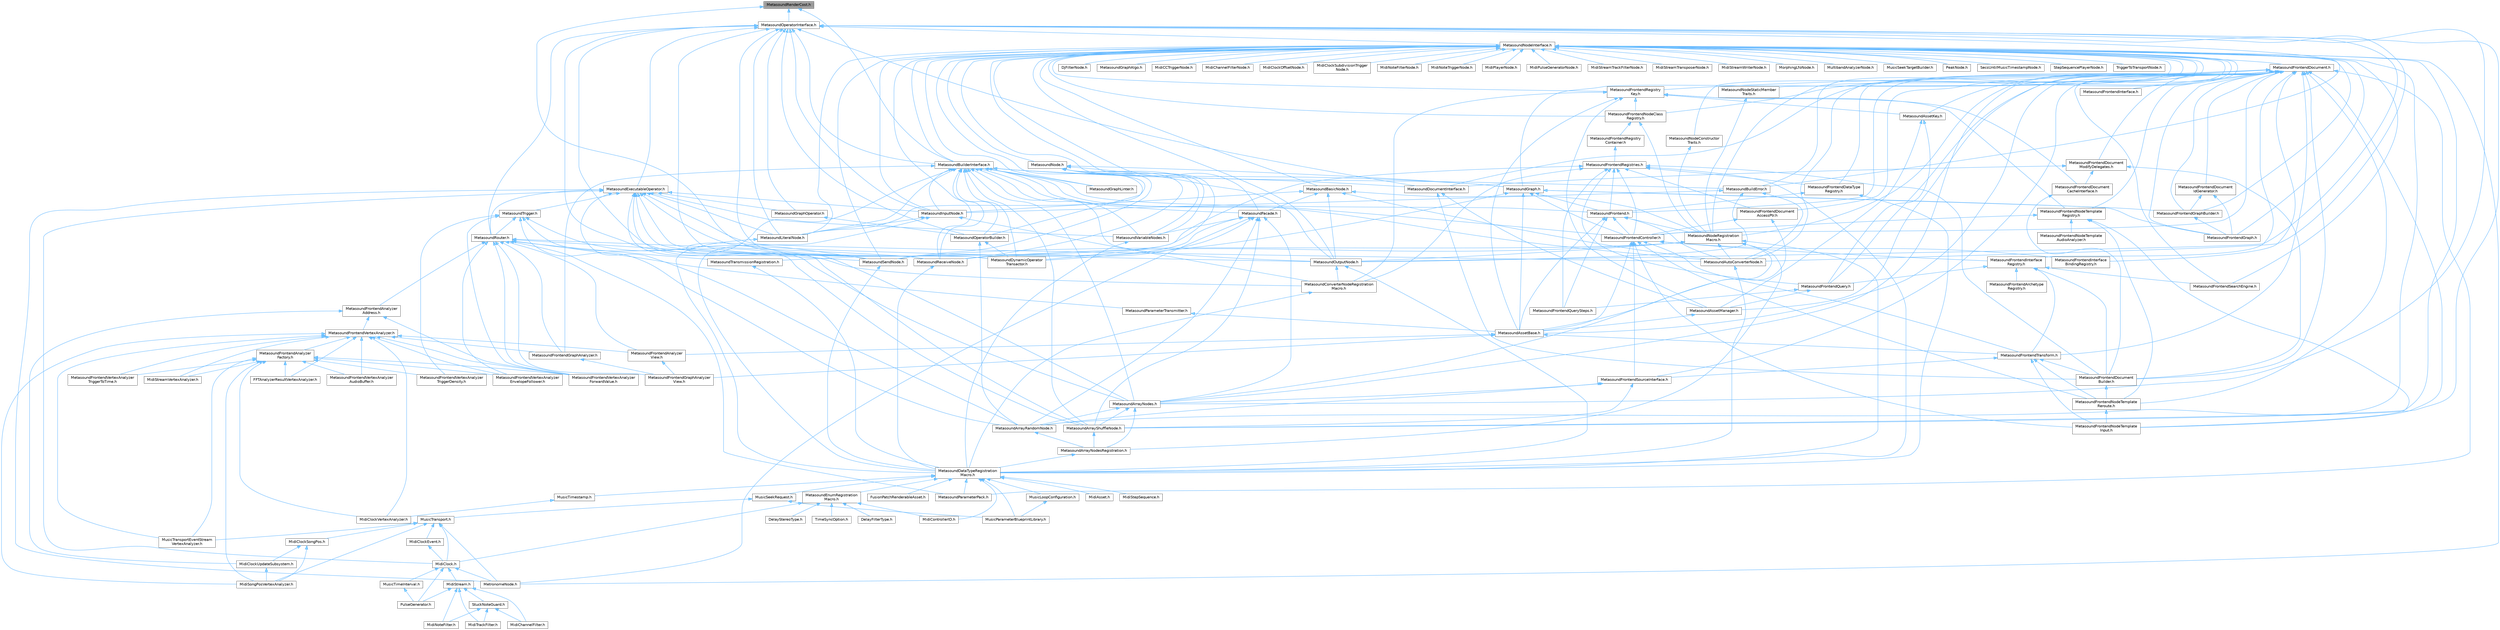 digraph "MetasoundRenderCost.h"
{
 // INTERACTIVE_SVG=YES
 // LATEX_PDF_SIZE
  bgcolor="transparent";
  edge [fontname=Helvetica,fontsize=10,labelfontname=Helvetica,labelfontsize=10];
  node [fontname=Helvetica,fontsize=10,shape=box,height=0.2,width=0.4];
  Node1 [id="Node000001",label="MetasoundRenderCost.h",height=0.2,width=0.4,color="gray40", fillcolor="grey60", style="filled", fontcolor="black",tooltip=" "];
  Node1 -> Node2 [id="edge1_Node000001_Node000002",dir="back",color="steelblue1",style="solid",tooltip=" "];
  Node2 [id="Node000002",label="MetasoundBuilderInterface.h",height=0.2,width=0.4,color="grey40", fillcolor="white", style="filled",URL="$d9/d0d/MetasoundBuilderInterface_8h.html",tooltip=" "];
  Node2 -> Node3 [id="edge2_Node000002_Node000003",dir="back",color="steelblue1",style="solid",tooltip=" "];
  Node3 [id="Node000003",label="MetasoundArrayNodes.h",height=0.2,width=0.4,color="grey40", fillcolor="white", style="filled",URL="$de/d05/MetasoundArrayNodes_8h.html",tooltip=" "];
  Node3 -> Node4 [id="edge3_Node000003_Node000004",dir="back",color="steelblue1",style="solid",tooltip=" "];
  Node4 [id="Node000004",label="MetasoundArrayNodesRegistration.h",height=0.2,width=0.4,color="grey40", fillcolor="white", style="filled",URL="$d2/d35/MetasoundArrayNodesRegistration_8h.html",tooltip=" "];
  Node4 -> Node5 [id="edge4_Node000004_Node000005",dir="back",color="steelblue1",style="solid",tooltip=" "];
  Node5 [id="Node000005",label="MetasoundDataTypeRegistration\lMacro.h",height=0.2,width=0.4,color="grey40", fillcolor="white", style="filled",URL="$d1/d2b/MetasoundDataTypeRegistrationMacro_8h.html",tooltip=" "];
  Node5 -> Node6 [id="edge5_Node000005_Node000006",dir="back",color="steelblue1",style="solid",tooltip=" "];
  Node6 [id="Node000006",label="FusionPatchRenderableAsset.h",height=0.2,width=0.4,color="grey40", fillcolor="white", style="filled",URL="$d0/dd5/FusionPatchRenderableAsset_8h.html",tooltip=" "];
  Node5 -> Node7 [id="edge6_Node000005_Node000007",dir="back",color="steelblue1",style="solid",tooltip=" "];
  Node7 [id="Node000007",label="MetasoundEnumRegistration\lMacro.h",height=0.2,width=0.4,color="grey40", fillcolor="white", style="filled",URL="$dd/da6/MetasoundEnumRegistrationMacro_8h.html",tooltip=" "];
  Node7 -> Node8 [id="edge7_Node000007_Node000008",dir="back",color="steelblue1",style="solid",tooltip=" "];
  Node8 [id="Node000008",label="DelayFilterType.h",height=0.2,width=0.4,color="grey40", fillcolor="white", style="filled",URL="$da/d13/DelayFilterType_8h.html",tooltip=" "];
  Node7 -> Node9 [id="edge8_Node000007_Node000009",dir="back",color="steelblue1",style="solid",tooltip=" "];
  Node9 [id="Node000009",label="DelayStereoType.h",height=0.2,width=0.4,color="grey40", fillcolor="white", style="filled",URL="$d4/db3/DelayStereoType_8h.html",tooltip=" "];
  Node7 -> Node10 [id="edge9_Node000007_Node000010",dir="back",color="steelblue1",style="solid",tooltip=" "];
  Node10 [id="Node000010",label="MidiClock.h",height=0.2,width=0.4,color="grey40", fillcolor="white", style="filled",URL="$df/d88/MidiClock_8h.html",tooltip=" "];
  Node10 -> Node11 [id="edge10_Node000010_Node000011",dir="back",color="steelblue1",style="solid",tooltip=" "];
  Node11 [id="Node000011",label="MetronomeNode.h",height=0.2,width=0.4,color="grey40", fillcolor="white", style="filled",URL="$d9/daa/MetronomeNode_8h.html",tooltip=" "];
  Node10 -> Node12 [id="edge11_Node000010_Node000012",dir="back",color="steelblue1",style="solid",tooltip=" "];
  Node12 [id="Node000012",label="MidiStream.h",height=0.2,width=0.4,color="grey40", fillcolor="white", style="filled",URL="$d8/ded/MidiStream_8h.html",tooltip=" "];
  Node12 -> Node13 [id="edge12_Node000012_Node000013",dir="back",color="steelblue1",style="solid",tooltip=" "];
  Node13 [id="Node000013",label="MidiChannelFilter.h",height=0.2,width=0.4,color="grey40", fillcolor="white", style="filled",URL="$d3/dab/MidiChannelFilter_8h.html",tooltip=" "];
  Node12 -> Node14 [id="edge13_Node000012_Node000014",dir="back",color="steelblue1",style="solid",tooltip=" "];
  Node14 [id="Node000014",label="MidiNoteFilter.h",height=0.2,width=0.4,color="grey40", fillcolor="white", style="filled",URL="$d4/d05/MidiNoteFilter_8h.html",tooltip=" "];
  Node12 -> Node15 [id="edge14_Node000012_Node000015",dir="back",color="steelblue1",style="solid",tooltip=" "];
  Node15 [id="Node000015",label="MidiTrackFilter.h",height=0.2,width=0.4,color="grey40", fillcolor="white", style="filled",URL="$d0/d2f/MidiTrackFilter_8h.html",tooltip=" "];
  Node12 -> Node16 [id="edge15_Node000012_Node000016",dir="back",color="steelblue1",style="solid",tooltip=" "];
  Node16 [id="Node000016",label="PulseGenerator.h",height=0.2,width=0.4,color="grey40", fillcolor="white", style="filled",URL="$da/db3/PulseGenerator_8h.html",tooltip=" "];
  Node12 -> Node17 [id="edge16_Node000012_Node000017",dir="back",color="steelblue1",style="solid",tooltip=" "];
  Node17 [id="Node000017",label="StuckNoteGuard.h",height=0.2,width=0.4,color="grey40", fillcolor="white", style="filled",URL="$df/dcf/StuckNoteGuard_8h.html",tooltip=" "];
  Node17 -> Node13 [id="edge17_Node000017_Node000013",dir="back",color="steelblue1",style="solid",tooltip=" "];
  Node17 -> Node14 [id="edge18_Node000017_Node000014",dir="back",color="steelblue1",style="solid",tooltip=" "];
  Node17 -> Node15 [id="edge19_Node000017_Node000015",dir="back",color="steelblue1",style="solid",tooltip=" "];
  Node10 -> Node18 [id="edge20_Node000010_Node000018",dir="back",color="steelblue1",style="solid",tooltip=" "];
  Node18 [id="Node000018",label="MusicTimeInterval.h",height=0.2,width=0.4,color="grey40", fillcolor="white", style="filled",URL="$dc/da7/MusicTimeInterval_8h.html",tooltip=" "];
  Node18 -> Node16 [id="edge21_Node000018_Node000016",dir="back",color="steelblue1",style="solid",tooltip=" "];
  Node10 -> Node16 [id="edge22_Node000010_Node000016",dir="back",color="steelblue1",style="solid",tooltip=" "];
  Node7 -> Node19 [id="edge23_Node000007_Node000019",dir="back",color="steelblue1",style="solid",tooltip=" "];
  Node19 [id="Node000019",label="MidiControllerID.h",height=0.2,width=0.4,color="grey40", fillcolor="white", style="filled",URL="$d0/d53/MidiControllerID_8h.html",tooltip=" "];
  Node7 -> Node20 [id="edge24_Node000007_Node000020",dir="back",color="steelblue1",style="solid",tooltip=" "];
  Node20 [id="Node000020",label="TimeSyncOption.h",height=0.2,width=0.4,color="grey40", fillcolor="white", style="filled",URL="$d4/dc5/HarmonixMetasound_2Public_2HarmonixMetasound_2DataTypes_2TimeSyncOption_8h.html",tooltip=" "];
  Node5 -> Node21 [id="edge25_Node000005_Node000021",dir="back",color="steelblue1",style="solid",tooltip=" "];
  Node21 [id="Node000021",label="MetasoundParameterPack.h",height=0.2,width=0.4,color="grey40", fillcolor="white", style="filled",URL="$d8/d84/MetasoundParameterPack_8h.html",tooltip=" "];
  Node5 -> Node22 [id="edge26_Node000005_Node000022",dir="back",color="steelblue1",style="solid",tooltip=" "];
  Node22 [id="Node000022",label="MidiAsset.h",height=0.2,width=0.4,color="grey40", fillcolor="white", style="filled",URL="$da/d6b/MidiAsset_8h.html",tooltip=" "];
  Node5 -> Node19 [id="edge27_Node000005_Node000019",dir="back",color="steelblue1",style="solid",tooltip=" "];
  Node5 -> Node23 [id="edge28_Node000005_Node000023",dir="back",color="steelblue1",style="solid",tooltip=" "];
  Node23 [id="Node000023",label="MidiStepSequence.h",height=0.2,width=0.4,color="grey40", fillcolor="white", style="filled",URL="$de/dbc/MidiStepSequence_8h.html",tooltip=" "];
  Node5 -> Node24 [id="edge29_Node000005_Node000024",dir="back",color="steelblue1",style="solid",tooltip=" "];
  Node24 [id="Node000024",label="MusicLoopConfiguration.h",height=0.2,width=0.4,color="grey40", fillcolor="white", style="filled",URL="$de/d33/MusicLoopConfiguration_8h.html",tooltip=" "];
  Node24 -> Node25 [id="edge30_Node000024_Node000025",dir="back",color="steelblue1",style="solid",tooltip=" "];
  Node25 [id="Node000025",label="MusicParameterBlueprintLibrary.h",height=0.2,width=0.4,color="grey40", fillcolor="white", style="filled",URL="$d0/d2e/MusicParameterBlueprintLibrary_8h.html",tooltip=" "];
  Node5 -> Node25 [id="edge31_Node000005_Node000025",dir="back",color="steelblue1",style="solid",tooltip=" "];
  Node5 -> Node26 [id="edge32_Node000005_Node000026",dir="back",color="steelblue1",style="solid",tooltip=" "];
  Node26 [id="Node000026",label="MusicSeekRequest.h",height=0.2,width=0.4,color="grey40", fillcolor="white", style="filled",URL="$d0/d38/MusicSeekRequest_8h.html",tooltip=" "];
  Node26 -> Node25 [id="edge33_Node000026_Node000025",dir="back",color="steelblue1",style="solid",tooltip=" "];
  Node26 -> Node27 [id="edge34_Node000026_Node000027",dir="back",color="steelblue1",style="solid",tooltip=" "];
  Node27 [id="Node000027",label="MusicTransport.h",height=0.2,width=0.4,color="grey40", fillcolor="white", style="filled",URL="$d2/d3d/MusicTransport_8h.html",tooltip=" "];
  Node27 -> Node11 [id="edge35_Node000027_Node000011",dir="back",color="steelblue1",style="solid",tooltip=" "];
  Node27 -> Node10 [id="edge36_Node000027_Node000010",dir="back",color="steelblue1",style="solid",tooltip=" "];
  Node27 -> Node28 [id="edge37_Node000027_Node000028",dir="back",color="steelblue1",style="solid",tooltip=" "];
  Node28 [id="Node000028",label="MidiClockEvent.h",height=0.2,width=0.4,color="grey40", fillcolor="white", style="filled",URL="$d7/d7d/MidiClockEvent_8h.html",tooltip=" "];
  Node28 -> Node10 [id="edge38_Node000028_Node000010",dir="back",color="steelblue1",style="solid",tooltip=" "];
  Node27 -> Node29 [id="edge39_Node000027_Node000029",dir="back",color="steelblue1",style="solid",tooltip=" "];
  Node29 [id="Node000029",label="MidiClockSongPos.h",height=0.2,width=0.4,color="grey40", fillcolor="white", style="filled",URL="$d2/d72/MidiClockSongPos_8h.html",tooltip=" "];
  Node29 -> Node30 [id="edge40_Node000029_Node000030",dir="back",color="steelblue1",style="solid",tooltip=" "];
  Node30 [id="Node000030",label="MidiClockUpdateSubsystem.h",height=0.2,width=0.4,color="grey40", fillcolor="white", style="filled",URL="$dc/d52/MidiClockUpdateSubsystem_8h.html",tooltip=" "];
  Node30 -> Node31 [id="edge41_Node000030_Node000031",dir="back",color="steelblue1",style="solid",tooltip=" "];
  Node31 [id="Node000031",label="MidiSongPosVertexAnalyzer.h",height=0.2,width=0.4,color="grey40", fillcolor="white", style="filled",URL="$db/d10/MidiSongPosVertexAnalyzer_8h.html",tooltip=" "];
  Node29 -> Node31 [id="edge42_Node000029_Node000031",dir="back",color="steelblue1",style="solid",tooltip=" "];
  Node27 -> Node31 [id="edge43_Node000027_Node000031",dir="back",color="steelblue1",style="solid",tooltip=" "];
  Node27 -> Node32 [id="edge44_Node000027_Node000032",dir="back",color="steelblue1",style="solid",tooltip=" "];
  Node32 [id="Node000032",label="MusicTransportEventStream\lVertexAnalyzer.h",height=0.2,width=0.4,color="grey40", fillcolor="white", style="filled",URL="$d1/da4/MusicTransportEventStreamVertexAnalyzer_8h.html",tooltip=" "];
  Node5 -> Node33 [id="edge45_Node000005_Node000033",dir="back",color="steelblue1",style="solid",tooltip=" "];
  Node33 [id="Node000033",label="MusicTimestamp.h",height=0.2,width=0.4,color="grey40", fillcolor="white", style="filled",URL="$dc/d8f/MusicTimestamp_8h.html",tooltip=" "];
  Node33 -> Node34 [id="edge46_Node000033_Node000034",dir="back",color="steelblue1",style="solid",tooltip=" "];
  Node34 [id="Node000034",label="MidiClockVertexAnalyzer.h",height=0.2,width=0.4,color="grey40", fillcolor="white", style="filled",URL="$d5/dfa/MidiClockVertexAnalyzer_8h.html",tooltip=" "];
  Node3 -> Node35 [id="edge47_Node000003_Node000035",dir="back",color="steelblue1",style="solid",tooltip=" "];
  Node35 [id="Node000035",label="MetasoundArrayRandomNode.h",height=0.2,width=0.4,color="grey40", fillcolor="white", style="filled",URL="$d3/d94/MetasoundArrayRandomNode_8h.html",tooltip=" "];
  Node35 -> Node4 [id="edge48_Node000035_Node000004",dir="back",color="steelblue1",style="solid",tooltip=" "];
  Node3 -> Node36 [id="edge49_Node000003_Node000036",dir="back",color="steelblue1",style="solid",tooltip=" "];
  Node36 [id="Node000036",label="MetasoundArrayShuffleNode.h",height=0.2,width=0.4,color="grey40", fillcolor="white", style="filled",URL="$db/dcb/MetasoundArrayShuffleNode_8h.html",tooltip=" "];
  Node36 -> Node4 [id="edge50_Node000036_Node000004",dir="back",color="steelblue1",style="solid",tooltip=" "];
  Node2 -> Node36 [id="edge51_Node000002_Node000036",dir="back",color="steelblue1",style="solid",tooltip=" "];
  Node2 -> Node37 [id="edge52_Node000002_Node000037",dir="back",color="steelblue1",style="solid",tooltip=" "];
  Node37 [id="Node000037",label="MetasoundAutoConverterNode.h",height=0.2,width=0.4,color="grey40", fillcolor="white", style="filled",URL="$de/d7e/MetasoundAutoConverterNode_8h.html",tooltip=" "];
  Node37 -> Node5 [id="edge53_Node000037_Node000005",dir="back",color="steelblue1",style="solid",tooltip=" "];
  Node2 -> Node38 [id="edge54_Node000002_Node000038",dir="back",color="steelblue1",style="solid",tooltip=" "];
  Node38 [id="Node000038",label="MetasoundBuildError.h",height=0.2,width=0.4,color="grey40", fillcolor="white", style="filled",URL="$d6/d6d/MetasoundBuildError_8h.html",tooltip=" "];
  Node38 -> Node37 [id="edge55_Node000038_Node000037",dir="back",color="steelblue1",style="solid",tooltip=" "];
  Node38 -> Node39 [id="edge56_Node000038_Node000039",dir="back",color="steelblue1",style="solid",tooltip=" "];
  Node39 [id="Node000039",label="MetasoundInputNode.h",height=0.2,width=0.4,color="grey40", fillcolor="white", style="filled",URL="$d3/d30/MetasoundInputNode_8h.html",tooltip=" "];
  Node39 -> Node40 [id="edge57_Node000039_Node000040",dir="back",color="steelblue1",style="solid",tooltip=" "];
  Node40 [id="Node000040",label="MetasoundConverterNodeRegistration\lMacro.h",height=0.2,width=0.4,color="grey40", fillcolor="white", style="filled",URL="$d1/de5/MetasoundConverterNodeRegistrationMacro_8h.html",tooltip=" "];
  Node40 -> Node5 [id="edge58_Node000040_Node000005",dir="back",color="steelblue1",style="solid",tooltip=" "];
  Node39 -> Node5 [id="edge59_Node000039_Node000005",dir="back",color="steelblue1",style="solid",tooltip=" "];
  Node39 -> Node41 [id="edge60_Node000039_Node000041",dir="back",color="steelblue1",style="solid",tooltip=" "];
  Node41 [id="Node000041",label="MetasoundLiteralNode.h",height=0.2,width=0.4,color="grey40", fillcolor="white", style="filled",URL="$db/d1d/MetasoundLiteralNode_8h.html",tooltip=" "];
  Node41 -> Node5 [id="edge61_Node000041_Node000005",dir="back",color="steelblue1",style="solid",tooltip=" "];
  Node38 -> Node42 [id="edge62_Node000038_Node000042",dir="back",color="steelblue1",style="solid",tooltip=" "];
  Node42 [id="Node000042",label="MetasoundOutputNode.h",height=0.2,width=0.4,color="grey40", fillcolor="white", style="filled",URL="$d5/d06/MetasoundOutputNode_8h.html",tooltip=" "];
  Node42 -> Node40 [id="edge63_Node000042_Node000040",dir="back",color="steelblue1",style="solid",tooltip=" "];
  Node42 -> Node5 [id="edge64_Node000042_Node000005",dir="back",color="steelblue1",style="solid",tooltip=" "];
  Node2 -> Node43 [id="edge65_Node000002_Node000043",dir="back",color="steelblue1",style="solid",tooltip=" "];
  Node43 [id="Node000043",label="MetasoundDocumentInterface.h",height=0.2,width=0.4,color="grey40", fillcolor="white", style="filled",URL="$dd/dfb/MetasoundDocumentInterface_8h.html",tooltip=" "];
  Node43 -> Node44 [id="edge66_Node000043_Node000044",dir="back",color="steelblue1",style="solid",tooltip=" "];
  Node44 [id="Node000044",label="MetasoundAssetManager.h",height=0.2,width=0.4,color="grey40", fillcolor="white", style="filled",URL="$dd/da3/MetasoundAssetManager_8h.html",tooltip=" "];
  Node44 -> Node45 [id="edge67_Node000044_Node000045",dir="back",color="steelblue1",style="solid",tooltip=" "];
  Node45 [id="Node000045",label="MetasoundAssetBase.h",height=0.2,width=0.4,color="grey40", fillcolor="white", style="filled",URL="$d5/d81/MetasoundAssetBase_8h.html",tooltip=" "];
  Node45 -> Node46 [id="edge68_Node000045_Node000046",dir="back",color="steelblue1",style="solid",tooltip=" "];
  Node46 [id="Node000046",label="MetasoundFrontendAnalyzer\lView.h",height=0.2,width=0.4,color="grey40", fillcolor="white", style="filled",URL="$d0/d5e/MetasoundFrontendAnalyzerView_8h.html",tooltip=" "];
  Node46 -> Node47 [id="edge69_Node000046_Node000047",dir="back",color="steelblue1",style="solid",tooltip=" "];
  Node47 [id="Node000047",label="MetasoundFrontendGraphAnalyzer\lView.h",height=0.2,width=0.4,color="grey40", fillcolor="white", style="filled",URL="$d6/dd1/MetasoundFrontendGraphAnalyzerView_8h.html",tooltip=" "];
  Node45 -> Node47 [id="edge70_Node000045_Node000047",dir="back",color="steelblue1",style="solid",tooltip=" "];
  Node45 -> Node48 [id="edge71_Node000045_Node000048",dir="back",color="steelblue1",style="solid",tooltip=" "];
  Node48 [id="Node000048",label="MetasoundFrontendTransform.h",height=0.2,width=0.4,color="grey40", fillcolor="white", style="filled",URL="$dc/d48/MetasoundFrontendTransform_8h.html",tooltip=" "];
  Node48 -> Node49 [id="edge72_Node000048_Node000049",dir="back",color="steelblue1",style="solid",tooltip=" "];
  Node49 [id="Node000049",label="MetasoundFrontendDocument\lBuilder.h",height=0.2,width=0.4,color="grey40", fillcolor="white", style="filled",URL="$da/dfa/MetasoundFrontendDocumentBuilder_8h.html",tooltip=" "];
  Node49 -> Node50 [id="edge73_Node000049_Node000050",dir="back",color="steelblue1",style="solid",tooltip=" "];
  Node50 [id="Node000050",label="MetasoundFrontendNodeTemplate\lReroute.h",height=0.2,width=0.4,color="grey40", fillcolor="white", style="filled",URL="$d7/d33/MetasoundFrontendNodeTemplateReroute_8h.html",tooltip=" "];
  Node50 -> Node51 [id="edge74_Node000050_Node000051",dir="back",color="steelblue1",style="solid",tooltip=" "];
  Node51 [id="Node000051",label="MetasoundFrontendNodeTemplate\lInput.h",height=0.2,width=0.4,color="grey40", fillcolor="white", style="filled",URL="$d6/d69/MetasoundFrontendNodeTemplateInput_8h.html",tooltip=" "];
  Node48 -> Node51 [id="edge75_Node000048_Node000051",dir="back",color="steelblue1",style="solid",tooltip=" "];
  Node48 -> Node50 [id="edge76_Node000048_Node000050",dir="back",color="steelblue1",style="solid",tooltip=" "];
  Node48 -> Node52 [id="edge77_Node000048_Node000052",dir="back",color="steelblue1",style="solid",tooltip=" "];
  Node52 [id="Node000052",label="MetasoundFrontendSourceInterface.h",height=0.2,width=0.4,color="grey40", fillcolor="white", style="filled",URL="$de/db5/MetasoundFrontendSourceInterface_8h.html",tooltip=" "];
  Node52 -> Node3 [id="edge78_Node000052_Node000003",dir="back",color="steelblue1",style="solid",tooltip=" "];
  Node52 -> Node35 [id="edge79_Node000052_Node000035",dir="back",color="steelblue1",style="solid",tooltip=" "];
  Node52 -> Node36 [id="edge80_Node000052_Node000036",dir="back",color="steelblue1",style="solid",tooltip=" "];
  Node43 -> Node49 [id="edge81_Node000043_Node000049",dir="back",color="steelblue1",style="solid",tooltip=" "];
  Node2 -> Node53 [id="edge82_Node000002_Node000053",dir="back",color="steelblue1",style="solid",tooltip=" "];
  Node53 [id="Node000053",label="MetasoundDynamicOperator\lTransactor.h",height=0.2,width=0.4,color="grey40", fillcolor="white", style="filled",URL="$dc/dbd/MetasoundDynamicOperatorTransactor_8h.html",tooltip=" "];
  Node2 -> Node54 [id="edge83_Node000002_Node000054",dir="back",color="steelblue1",style="solid",tooltip=" "];
  Node54 [id="Node000054",label="MetasoundFacade.h",height=0.2,width=0.4,color="grey40", fillcolor="white", style="filled",URL="$d2/deb/MetasoundFacade_8h.html",tooltip=" "];
  Node54 -> Node3 [id="edge84_Node000054_Node000003",dir="back",color="steelblue1",style="solid",tooltip=" "];
  Node54 -> Node35 [id="edge85_Node000054_Node000035",dir="back",color="steelblue1",style="solid",tooltip=" "];
  Node54 -> Node36 [id="edge86_Node000054_Node000036",dir="back",color="steelblue1",style="solid",tooltip=" "];
  Node54 -> Node55 [id="edge87_Node000054_Node000055",dir="back",color="steelblue1",style="solid",tooltip=" "];
  Node55 [id="Node000055",label="MetasoundReceiveNode.h",height=0.2,width=0.4,color="grey40", fillcolor="white", style="filled",URL="$d3/d08/MetasoundReceiveNode_8h.html",tooltip=" "];
  Node55 -> Node5 [id="edge88_Node000055_Node000005",dir="back",color="steelblue1",style="solid",tooltip=" "];
  Node54 -> Node56 [id="edge89_Node000054_Node000056",dir="back",color="steelblue1",style="solid",tooltip=" "];
  Node56 [id="Node000056",label="MetasoundSendNode.h",height=0.2,width=0.4,color="grey40", fillcolor="white", style="filled",URL="$dc/dca/MetasoundSendNode_8h.html",tooltip=" "];
  Node56 -> Node5 [id="edge90_Node000056_Node000005",dir="back",color="steelblue1",style="solid",tooltip=" "];
  Node54 -> Node57 [id="edge91_Node000054_Node000057",dir="back",color="steelblue1",style="solid",tooltip=" "];
  Node57 [id="Node000057",label="MetasoundVariableNodes.h",height=0.2,width=0.4,color="grey40", fillcolor="white", style="filled",URL="$d8/d34/MetasoundVariableNodes_8h.html",tooltip=" "];
  Node57 -> Node5 [id="edge92_Node000057_Node000005",dir="back",color="steelblue1",style="solid",tooltip=" "];
  Node54 -> Node11 [id="edge93_Node000054_Node000011",dir="back",color="steelblue1",style="solid",tooltip=" "];
  Node2 -> Node58 [id="edge94_Node000002_Node000058",dir="back",color="steelblue1",style="solid",tooltip=" "];
  Node58 [id="Node000058",label="MetasoundFrontend.h",height=0.2,width=0.4,color="grey40", fillcolor="white", style="filled",URL="$d4/d31/MetasoundFrontend_8h.html",tooltip=" "];
  Node58 -> Node45 [id="edge95_Node000058_Node000045",dir="back",color="steelblue1",style="solid",tooltip=" "];
  Node58 -> Node37 [id="edge96_Node000058_Node000037",dir="back",color="steelblue1",style="solid",tooltip=" "];
  Node58 -> Node59 [id="edge97_Node000058_Node000059",dir="back",color="steelblue1",style="solid",tooltip=" "];
  Node59 [id="Node000059",label="MetasoundFrontendController.h",height=0.2,width=0.4,color="grey40", fillcolor="white", style="filled",URL="$d0/d64/MetasoundFrontendController_8h.html",tooltip=" "];
  Node59 -> Node45 [id="edge98_Node000059_Node000045",dir="back",color="steelblue1",style="solid",tooltip=" "];
  Node59 -> Node60 [id="edge99_Node000059_Node000060",dir="back",color="steelblue1",style="solid",tooltip=" "];
  Node60 [id="Node000060",label="MetasoundFrontendInterface\lBindingRegistry.h",height=0.2,width=0.4,color="grey40", fillcolor="white", style="filled",URL="$da/de4/MetasoundFrontendInterfaceBindingRegistry_8h.html",tooltip=" "];
  Node59 -> Node61 [id="edge100_Node000059_Node000061",dir="back",color="steelblue1",style="solid",tooltip=" "];
  Node61 [id="Node000061",label="MetasoundFrontendInterface\lRegistry.h",height=0.2,width=0.4,color="grey40", fillcolor="white", style="filled",URL="$d7/d91/MetasoundFrontendInterfaceRegistry_8h.html",tooltip=" "];
  Node61 -> Node62 [id="edge101_Node000061_Node000062",dir="back",color="steelblue1",style="solid",tooltip=" "];
  Node62 [id="Node000062",label="MetasoundFrontendArchetype\lRegistry.h",height=0.2,width=0.4,color="grey40", fillcolor="white", style="filled",URL="$db/d0e/MetasoundFrontendArchetypeRegistry_8h.html",tooltip=" "];
  Node61 -> Node49 [id="edge102_Node000061_Node000049",dir="back",color="steelblue1",style="solid",tooltip=" "];
  Node61 -> Node63 [id="edge103_Node000061_Node000063",dir="back",color="steelblue1",style="solid",tooltip=" "];
  Node63 [id="Node000063",label="MetasoundFrontendQuery.h",height=0.2,width=0.4,color="grey40", fillcolor="white", style="filled",URL="$d6/dba/MetasoundFrontendQuery_8h.html",tooltip=" "];
  Node63 -> Node44 [id="edge104_Node000063_Node000044",dir="back",color="steelblue1",style="solid",tooltip=" "];
  Node63 -> Node64 [id="edge105_Node000063_Node000064",dir="back",color="steelblue1",style="solid",tooltip=" "];
  Node64 [id="Node000064",label="MetasoundFrontendQuerySteps.h",height=0.2,width=0.4,color="grey40", fillcolor="white", style="filled",URL="$d1/d63/MetasoundFrontendQuerySteps_8h.html",tooltip=" "];
  Node61 -> Node65 [id="edge106_Node000061_Node000065",dir="back",color="steelblue1",style="solid",tooltip=" "];
  Node65 [id="Node000065",label="MetasoundFrontendSearchEngine.h",height=0.2,width=0.4,color="grey40", fillcolor="white", style="filled",URL="$d3/de8/MetasoundFrontendSearchEngine_8h.html",tooltip=" "];
  Node61 -> Node48 [id="edge107_Node000061_Node000048",dir="back",color="steelblue1",style="solid",tooltip=" "];
  Node59 -> Node51 [id="edge108_Node000059_Node000051",dir="back",color="steelblue1",style="solid",tooltip=" "];
  Node59 -> Node50 [id="edge109_Node000059_Node000050",dir="back",color="steelblue1",style="solid",tooltip=" "];
  Node59 -> Node52 [id="edge110_Node000059_Node000052",dir="back",color="steelblue1",style="solid",tooltip=" "];
  Node59 -> Node48 [id="edge111_Node000059_Node000048",dir="back",color="steelblue1",style="solid",tooltip=" "];
  Node58 -> Node64 [id="edge112_Node000058_Node000064",dir="back",color="steelblue1",style="solid",tooltip=" "];
  Node58 -> Node66 [id="edge113_Node000058_Node000066",dir="back",color="steelblue1",style="solid",tooltip=" "];
  Node66 [id="Node000066",label="MetasoundNodeRegistration\lMacro.h",height=0.2,width=0.4,color="grey40", fillcolor="white", style="filled",URL="$d3/d0b/MetasoundNodeRegistrationMacro_8h.html",tooltip=" "];
  Node66 -> Node3 [id="edge114_Node000066_Node000003",dir="back",color="steelblue1",style="solid",tooltip=" "];
  Node66 -> Node4 [id="edge115_Node000066_Node000004",dir="back",color="steelblue1",style="solid",tooltip=" "];
  Node66 -> Node37 [id="edge116_Node000066_Node000037",dir="back",color="steelblue1",style="solid",tooltip=" "];
  Node66 -> Node5 [id="edge117_Node000066_Node000005",dir="back",color="steelblue1",style="solid",tooltip=" "];
  Node66 -> Node42 [id="edge118_Node000066_Node000042",dir="back",color="steelblue1",style="solid",tooltip=" "];
  Node66 -> Node55 [id="edge119_Node000066_Node000055",dir="back",color="steelblue1",style="solid",tooltip=" "];
  Node66 -> Node56 [id="edge120_Node000066_Node000056",dir="back",color="steelblue1",style="solid",tooltip=" "];
  Node2 -> Node59 [id="edge121_Node000002_Node000059",dir="back",color="steelblue1",style="solid",tooltip=" "];
  Node2 -> Node67 [id="edge122_Node000002_Node000067",dir="back",color="steelblue1",style="solid",tooltip=" "];
  Node67 [id="Node000067",label="MetasoundFrontendGraphAnalyzer.h",height=0.2,width=0.4,color="grey40", fillcolor="white", style="filled",URL="$de/d04/MetasoundFrontendGraphAnalyzer_8h.html",tooltip=" "];
  Node67 -> Node47 [id="edge123_Node000067_Node000047",dir="back",color="steelblue1",style="solid",tooltip=" "];
  Node2 -> Node68 [id="edge124_Node000002_Node000068",dir="back",color="steelblue1",style="solid",tooltip=" "];
  Node68 [id="Node000068",label="MetasoundGraph.h",height=0.2,width=0.4,color="grey40", fillcolor="white", style="filled",URL="$de/d89/MetasoundGraph_8h.html",tooltip=" "];
  Node68 -> Node45 [id="edge125_Node000068_Node000045",dir="back",color="steelblue1",style="solid",tooltip=" "];
  Node68 -> Node53 [id="edge126_Node000068_Node000053",dir="back",color="steelblue1",style="solid",tooltip=" "];
  Node68 -> Node58 [id="edge127_Node000068_Node000058",dir="back",color="steelblue1",style="solid",tooltip=" "];
  Node68 -> Node59 [id="edge128_Node000068_Node000059",dir="back",color="steelblue1",style="solid",tooltip=" "];
  Node68 -> Node69 [id="edge129_Node000068_Node000069",dir="back",color="steelblue1",style="solid",tooltip=" "];
  Node69 [id="Node000069",label="MetasoundFrontendGraph.h",height=0.2,width=0.4,color="grey40", fillcolor="white", style="filled",URL="$db/d4b/MetasoundFrontendGraph_8h.html",tooltip=" "];
  Node68 -> Node70 [id="edge130_Node000068_Node000070",dir="back",color="steelblue1",style="solid",tooltip=" "];
  Node70 [id="Node000070",label="MetasoundFrontendGraphBuilder.h",height=0.2,width=0.4,color="grey40", fillcolor="white", style="filled",URL="$d4/d98/MetasoundFrontendGraphBuilder_8h.html",tooltip=" "];
  Node70 -> Node69 [id="edge131_Node000070_Node000069",dir="back",color="steelblue1",style="solid",tooltip=" "];
  Node2 -> Node71 [id="edge132_Node000002_Node000071",dir="back",color="steelblue1",style="solid",tooltip=" "];
  Node71 [id="Node000071",label="MetasoundGraphLinter.h",height=0.2,width=0.4,color="grey40", fillcolor="white", style="filled",URL="$de/d0a/MetasoundGraphLinter_8h.html",tooltip=" "];
  Node2 -> Node39 [id="edge133_Node000002_Node000039",dir="back",color="steelblue1",style="solid",tooltip=" "];
  Node2 -> Node41 [id="edge134_Node000002_Node000041",dir="back",color="steelblue1",style="solid",tooltip=" "];
  Node2 -> Node72 [id="edge135_Node000002_Node000072",dir="back",color="steelblue1",style="solid",tooltip=" "];
  Node72 [id="Node000072",label="MetasoundOperatorBuilder.h",height=0.2,width=0.4,color="grey40", fillcolor="white", style="filled",URL="$de/d63/MetasoundOperatorBuilder_8h.html",tooltip=" "];
  Node72 -> Node35 [id="edge136_Node000072_Node000035",dir="back",color="steelblue1",style="solid",tooltip=" "];
  Node72 -> Node53 [id="edge137_Node000072_Node000053",dir="back",color="steelblue1",style="solid",tooltip=" "];
  Node2 -> Node42 [id="edge138_Node000002_Node000042",dir="back",color="steelblue1",style="solid",tooltip=" "];
  Node2 -> Node55 [id="edge139_Node000002_Node000055",dir="back",color="steelblue1",style="solid",tooltip=" "];
  Node2 -> Node56 [id="edge140_Node000002_Node000056",dir="back",color="steelblue1",style="solid",tooltip=" "];
  Node2 -> Node57 [id="edge141_Node000002_Node000057",dir="back",color="steelblue1",style="solid",tooltip=" "];
  Node1 -> Node53 [id="edge142_Node000001_Node000053",dir="back",color="steelblue1",style="solid",tooltip=" "];
  Node1 -> Node73 [id="edge143_Node000001_Node000073",dir="back",color="steelblue1",style="solid",tooltip=" "];
  Node73 [id="Node000073",label="MetasoundOperatorInterface.h",height=0.2,width=0.4,color="grey40", fillcolor="white", style="filled",URL="$dd/d27/MetasoundOperatorInterface_8h.html",tooltip=" "];
  Node73 -> Node3 [id="edge144_Node000073_Node000003",dir="back",color="steelblue1",style="solid",tooltip=" "];
  Node73 -> Node36 [id="edge145_Node000073_Node000036",dir="back",color="steelblue1",style="solid",tooltip=" "];
  Node73 -> Node37 [id="edge146_Node000073_Node000037",dir="back",color="steelblue1",style="solid",tooltip=" "];
  Node73 -> Node38 [id="edge147_Node000073_Node000038",dir="back",color="steelblue1",style="solid",tooltip=" "];
  Node73 -> Node2 [id="edge148_Node000073_Node000002",dir="back",color="steelblue1",style="solid",tooltip=" "];
  Node73 -> Node40 [id="edge149_Node000073_Node000040",dir="back",color="steelblue1",style="solid",tooltip=" "];
  Node73 -> Node43 [id="edge150_Node000073_Node000043",dir="back",color="steelblue1",style="solid",tooltip=" "];
  Node73 -> Node53 [id="edge151_Node000073_Node000053",dir="back",color="steelblue1",style="solid",tooltip=" "];
  Node73 -> Node74 [id="edge152_Node000073_Node000074",dir="back",color="steelblue1",style="solid",tooltip=" "];
  Node74 [id="Node000074",label="MetasoundExecutableOperator.h",height=0.2,width=0.4,color="grey40", fillcolor="white", style="filled",URL="$d3/d63/MetasoundExecutableOperator_8h.html",tooltip=" "];
  Node74 -> Node3 [id="edge153_Node000074_Node000003",dir="back",color="steelblue1",style="solid",tooltip=" "];
  Node74 -> Node35 [id="edge154_Node000074_Node000035",dir="back",color="steelblue1",style="solid",tooltip=" "];
  Node74 -> Node36 [id="edge155_Node000074_Node000036",dir="back",color="steelblue1",style="solid",tooltip=" "];
  Node74 -> Node37 [id="edge156_Node000074_Node000037",dir="back",color="steelblue1",style="solid",tooltip=" "];
  Node74 -> Node75 [id="edge157_Node000074_Node000075",dir="back",color="steelblue1",style="solid",tooltip=" "];
  Node75 [id="Node000075",label="MetasoundGraphOperator.h",height=0.2,width=0.4,color="grey40", fillcolor="white", style="filled",URL="$d2/dd4/MetasoundGraphOperator_8h.html",tooltip=" "];
  Node75 -> Node72 [id="edge158_Node000075_Node000072",dir="back",color="steelblue1",style="solid",tooltip=" "];
  Node74 -> Node39 [id="edge159_Node000074_Node000039",dir="back",color="steelblue1",style="solid",tooltip=" "];
  Node74 -> Node41 [id="edge160_Node000074_Node000041",dir="back",color="steelblue1",style="solid",tooltip=" "];
  Node74 -> Node42 [id="edge161_Node000074_Node000042",dir="back",color="steelblue1",style="solid",tooltip=" "];
  Node74 -> Node55 [id="edge162_Node000074_Node000055",dir="back",color="steelblue1",style="solid",tooltip=" "];
  Node74 -> Node76 [id="edge163_Node000074_Node000076",dir="back",color="steelblue1",style="solid",tooltip=" "];
  Node76 [id="Node000076",label="MetasoundRouter.h",height=0.2,width=0.4,color="grey40", fillcolor="white", style="filled",URL="$da/d1c/MetasoundRouter_8h.html",tooltip=" "];
  Node76 -> Node77 [id="edge164_Node000076_Node000077",dir="back",color="steelblue1",style="solid",tooltip=" "];
  Node77 [id="Node000077",label="MetasoundFrontendAnalyzer\lAddress.h",height=0.2,width=0.4,color="grey40", fillcolor="white", style="filled",URL="$d0/dd8/MetasoundFrontendAnalyzerAddress_8h.html",tooltip=" "];
  Node77 -> Node78 [id="edge165_Node000077_Node000078",dir="back",color="steelblue1",style="solid",tooltip=" "];
  Node78 [id="Node000078",label="MetasoundFrontendVertexAnalyzer.h",height=0.2,width=0.4,color="grey40", fillcolor="white", style="filled",URL="$db/d7d/MetasoundFrontendVertexAnalyzer_8h.html",tooltip=" "];
  Node78 -> Node79 [id="edge166_Node000078_Node000079",dir="back",color="steelblue1",style="solid",tooltip=" "];
  Node79 [id="Node000079",label="FFTAnalyzerResultVertexAnalyzer.h",height=0.2,width=0.4,color="grey40", fillcolor="white", style="filled",URL="$d6/d38/FFTAnalyzerResultVertexAnalyzer_8h.html",tooltip=" "];
  Node78 -> Node80 [id="edge167_Node000078_Node000080",dir="back",color="steelblue1",style="solid",tooltip=" "];
  Node80 [id="Node000080",label="MetasoundFrontendAnalyzer\lFactory.h",height=0.2,width=0.4,color="grey40", fillcolor="white", style="filled",URL="$d1/dc2/MetasoundFrontendAnalyzerFactory_8h.html",tooltip=" "];
  Node80 -> Node79 [id="edge168_Node000080_Node000079",dir="back",color="steelblue1",style="solid",tooltip=" "];
  Node80 -> Node81 [id="edge169_Node000080_Node000081",dir="back",color="steelblue1",style="solid",tooltip=" "];
  Node81 [id="Node000081",label="MetasoundFrontendVertexAnalyzer\lAudioBuffer.h",height=0.2,width=0.4,color="grey40", fillcolor="white", style="filled",URL="$d2/db9/MetasoundFrontendVertexAnalyzerAudioBuffer_8h.html",tooltip=" "];
  Node80 -> Node82 [id="edge170_Node000080_Node000082",dir="back",color="steelblue1",style="solid",tooltip=" "];
  Node82 [id="Node000082",label="MetasoundFrontendVertexAnalyzer\lEnvelopeFollower.h",height=0.2,width=0.4,color="grey40", fillcolor="white", style="filled",URL="$d1/deb/MetasoundFrontendVertexAnalyzerEnvelopeFollower_8h.html",tooltip=" "];
  Node80 -> Node83 [id="edge171_Node000080_Node000083",dir="back",color="steelblue1",style="solid",tooltip=" "];
  Node83 [id="Node000083",label="MetasoundFrontendVertexAnalyzer\lForwardValue.h",height=0.2,width=0.4,color="grey40", fillcolor="white", style="filled",URL="$d2/d15/MetasoundFrontendVertexAnalyzerForwardValue_8h.html",tooltip=" "];
  Node80 -> Node84 [id="edge172_Node000080_Node000084",dir="back",color="steelblue1",style="solid",tooltip=" "];
  Node84 [id="Node000084",label="MetasoundFrontendVertexAnalyzer\lTriggerDensity.h",height=0.2,width=0.4,color="grey40", fillcolor="white", style="filled",URL="$dd/df1/MetasoundFrontendVertexAnalyzerTriggerDensity_8h.html",tooltip=" "];
  Node80 -> Node85 [id="edge173_Node000080_Node000085",dir="back",color="steelblue1",style="solid",tooltip=" "];
  Node85 [id="Node000085",label="MetasoundFrontendVertexAnalyzer\lTriggerToTime.h",height=0.2,width=0.4,color="grey40", fillcolor="white", style="filled",URL="$d1/d93/MetasoundFrontendVertexAnalyzerTriggerToTime_8h.html",tooltip=" "];
  Node80 -> Node34 [id="edge174_Node000080_Node000034",dir="back",color="steelblue1",style="solid",tooltip=" "];
  Node80 -> Node31 [id="edge175_Node000080_Node000031",dir="back",color="steelblue1",style="solid",tooltip=" "];
  Node80 -> Node86 [id="edge176_Node000080_Node000086",dir="back",color="steelblue1",style="solid",tooltip=" "];
  Node86 [id="Node000086",label="MidiStreamVertexAnalyzer.h",height=0.2,width=0.4,color="grey40", fillcolor="white", style="filled",URL="$da/d0f/MidiStreamVertexAnalyzer_8h.html",tooltip=" "];
  Node80 -> Node32 [id="edge177_Node000080_Node000032",dir="back",color="steelblue1",style="solid",tooltip=" "];
  Node78 -> Node46 [id="edge178_Node000078_Node000046",dir="back",color="steelblue1",style="solid",tooltip=" "];
  Node78 -> Node67 [id="edge179_Node000078_Node000067",dir="back",color="steelblue1",style="solid",tooltip=" "];
  Node78 -> Node81 [id="edge180_Node000078_Node000081",dir="back",color="steelblue1",style="solid",tooltip=" "];
  Node78 -> Node82 [id="edge181_Node000078_Node000082",dir="back",color="steelblue1",style="solid",tooltip=" "];
  Node78 -> Node83 [id="edge182_Node000078_Node000083",dir="back",color="steelblue1",style="solid",tooltip=" "];
  Node78 -> Node85 [id="edge183_Node000078_Node000085",dir="back",color="steelblue1",style="solid",tooltip=" "];
  Node78 -> Node34 [id="edge184_Node000078_Node000034",dir="back",color="steelblue1",style="solid",tooltip=" "];
  Node78 -> Node31 [id="edge185_Node000078_Node000031",dir="back",color="steelblue1",style="solid",tooltip=" "];
  Node78 -> Node86 [id="edge186_Node000078_Node000086",dir="back",color="steelblue1",style="solid",tooltip=" "];
  Node78 -> Node32 [id="edge187_Node000078_Node000032",dir="back",color="steelblue1",style="solid",tooltip=" "];
  Node77 -> Node83 [id="edge188_Node000077_Node000083",dir="back",color="steelblue1",style="solid",tooltip=" "];
  Node77 -> Node30 [id="edge189_Node000077_Node000030",dir="back",color="steelblue1",style="solid",tooltip=" "];
  Node76 -> Node46 [id="edge190_Node000076_Node000046",dir="back",color="steelblue1",style="solid",tooltip=" "];
  Node76 -> Node67 [id="edge191_Node000076_Node000067",dir="back",color="steelblue1",style="solid",tooltip=" "];
  Node76 -> Node47 [id="edge192_Node000076_Node000047",dir="back",color="steelblue1",style="solid",tooltip=" "];
  Node76 -> Node82 [id="edge193_Node000076_Node000082",dir="back",color="steelblue1",style="solid",tooltip=" "];
  Node76 -> Node83 [id="edge194_Node000076_Node000083",dir="back",color="steelblue1",style="solid",tooltip=" "];
  Node76 -> Node21 [id="edge195_Node000076_Node000021",dir="back",color="steelblue1",style="solid",tooltip=" "];
  Node76 -> Node87 [id="edge196_Node000076_Node000087",dir="back",color="steelblue1",style="solid",tooltip=" "];
  Node87 [id="Node000087",label="MetasoundParameterTransmitter.h",height=0.2,width=0.4,color="grey40", fillcolor="white", style="filled",URL="$d7/d27/MetasoundParameterTransmitter_8h.html",tooltip=" "];
  Node87 -> Node45 [id="edge197_Node000087_Node000045",dir="back",color="steelblue1",style="solid",tooltip=" "];
  Node76 -> Node55 [id="edge198_Node000076_Node000055",dir="back",color="steelblue1",style="solid",tooltip=" "];
  Node76 -> Node56 [id="edge199_Node000076_Node000056",dir="back",color="steelblue1",style="solid",tooltip=" "];
  Node76 -> Node88 [id="edge200_Node000076_Node000088",dir="back",color="steelblue1",style="solid",tooltip=" "];
  Node88 [id="Node000088",label="MetasoundTransmissionRegistration.h",height=0.2,width=0.4,color="grey40", fillcolor="white", style="filled",URL="$d8/da5/MetasoundTransmissionRegistration_8h.html",tooltip=" "];
  Node88 -> Node5 [id="edge201_Node000088_Node000005",dir="back",color="steelblue1",style="solid",tooltip=" "];
  Node74 -> Node56 [id="edge202_Node000074_Node000056",dir="back",color="steelblue1",style="solid",tooltip=" "];
  Node74 -> Node89 [id="edge203_Node000074_Node000089",dir="back",color="steelblue1",style="solid",tooltip=" "];
  Node89 [id="Node000089",label="MetasoundTrigger.h",height=0.2,width=0.4,color="grey40", fillcolor="white", style="filled",URL="$d1/d5d/MetasoundTrigger_8h.html",tooltip=" "];
  Node89 -> Node3 [id="edge204_Node000089_Node000003",dir="back",color="steelblue1",style="solid",tooltip=" "];
  Node89 -> Node35 [id="edge205_Node000089_Node000035",dir="back",color="steelblue1",style="solid",tooltip=" "];
  Node89 -> Node36 [id="edge206_Node000089_Node000036",dir="back",color="steelblue1",style="solid",tooltip=" "];
  Node89 -> Node83 [id="edge207_Node000089_Node000083",dir="back",color="steelblue1",style="solid",tooltip=" "];
  Node89 -> Node84 [id="edge208_Node000089_Node000084",dir="back",color="steelblue1",style="solid",tooltip=" "];
  Node89 -> Node76 [id="edge209_Node000089_Node000076",dir="back",color="steelblue1",style="solid",tooltip=" "];
  Node74 -> Node57 [id="edge210_Node000074_Node000057",dir="back",color="steelblue1",style="solid",tooltip=" "];
  Node74 -> Node11 [id="edge211_Node000074_Node000011",dir="back",color="steelblue1",style="solid",tooltip=" "];
  Node74 -> Node10 [id="edge212_Node000074_Node000010",dir="back",color="steelblue1",style="solid",tooltip=" "];
  Node73 -> Node75 [id="edge213_Node000073_Node000075",dir="back",color="steelblue1",style="solid",tooltip=" "];
  Node73 -> Node39 [id="edge214_Node000073_Node000039",dir="back",color="steelblue1",style="solid",tooltip=" "];
  Node73 -> Node41 [id="edge215_Node000073_Node000041",dir="back",color="steelblue1",style="solid",tooltip=" "];
  Node73 -> Node90 [id="edge216_Node000073_Node000090",dir="back",color="steelblue1",style="solid",tooltip=" "];
  Node90 [id="Node000090",label="MetasoundNodeInterface.h",height=0.2,width=0.4,color="grey40", fillcolor="white", style="filled",URL="$d6/d9c/MetasoundNodeInterface_8h.html",tooltip=" "];
  Node90 -> Node91 [id="edge217_Node000090_Node000091",dir="back",color="steelblue1",style="solid",tooltip=" "];
  Node91 [id="Node000091",label="DjFilterNode.h",height=0.2,width=0.4,color="grey40", fillcolor="white", style="filled",URL="$d8/d6c/DjFilterNode_8h.html",tooltip=" "];
  Node90 -> Node3 [id="edge218_Node000090_Node000003",dir="back",color="steelblue1",style="solid",tooltip=" "];
  Node90 -> Node35 [id="edge219_Node000090_Node000035",dir="back",color="steelblue1",style="solid",tooltip=" "];
  Node90 -> Node36 [id="edge220_Node000090_Node000036",dir="back",color="steelblue1",style="solid",tooltip=" "];
  Node90 -> Node37 [id="edge221_Node000090_Node000037",dir="back",color="steelblue1",style="solid",tooltip=" "];
  Node90 -> Node92 [id="edge222_Node000090_Node000092",dir="back",color="steelblue1",style="solid",tooltip=" "];
  Node92 [id="Node000092",label="MetasoundBasicNode.h",height=0.2,width=0.4,color="grey40", fillcolor="white", style="filled",URL="$d2/d9e/MetasoundBasicNode_8h.html",tooltip=" "];
  Node92 -> Node37 [id="edge223_Node000092_Node000037",dir="back",color="steelblue1",style="solid",tooltip=" "];
  Node92 -> Node54 [id="edge224_Node000092_Node000054",dir="back",color="steelblue1",style="solid",tooltip=" "];
  Node92 -> Node39 [id="edge225_Node000092_Node000039",dir="back",color="steelblue1",style="solid",tooltip=" "];
  Node92 -> Node66 [id="edge226_Node000092_Node000066",dir="back",color="steelblue1",style="solid",tooltip=" "];
  Node92 -> Node42 [id="edge227_Node000092_Node000042",dir="back",color="steelblue1",style="solid",tooltip=" "];
  Node90 -> Node38 [id="edge228_Node000090_Node000038",dir="back",color="steelblue1",style="solid",tooltip=" "];
  Node90 -> Node2 [id="edge229_Node000090_Node000002",dir="back",color="steelblue1",style="solid",tooltip=" "];
  Node90 -> Node53 [id="edge230_Node000090_Node000053",dir="back",color="steelblue1",style="solid",tooltip=" "];
  Node90 -> Node54 [id="edge231_Node000090_Node000054",dir="back",color="steelblue1",style="solid",tooltip=" "];
  Node90 -> Node93 [id="edge232_Node000090_Node000093",dir="back",color="steelblue1",style="solid",tooltip=" "];
  Node93 [id="Node000093",label="MetasoundFrontendDocument.h",height=0.2,width=0.4,color="grey40", fillcolor="white", style="filled",URL="$d2/de7/MetasoundFrontendDocument_8h.html",tooltip=" "];
  Node93 -> Node45 [id="edge233_Node000093_Node000045",dir="back",color="steelblue1",style="solid",tooltip=" "];
  Node93 -> Node94 [id="edge234_Node000093_Node000094",dir="back",color="steelblue1",style="solid",tooltip=" "];
  Node94 [id="Node000094",label="MetasoundAssetKey.h",height=0.2,width=0.4,color="grey40", fillcolor="white", style="filled",URL="$d9/d63/MetasoundAssetKey_8h.html",tooltip=" "];
  Node94 -> Node44 [id="edge235_Node000094_Node000044",dir="back",color="steelblue1",style="solid",tooltip=" "];
  Node94 -> Node63 [id="edge236_Node000094_Node000063",dir="back",color="steelblue1",style="solid",tooltip=" "];
  Node93 -> Node44 [id="edge237_Node000093_Node000044",dir="back",color="steelblue1",style="solid",tooltip=" "];
  Node93 -> Node43 [id="edge238_Node000093_Node000043",dir="back",color="steelblue1",style="solid",tooltip=" "];
  Node93 -> Node58 [id="edge239_Node000093_Node000058",dir="back",color="steelblue1",style="solid",tooltip=" "];
  Node93 -> Node59 [id="edge240_Node000093_Node000059",dir="back",color="steelblue1",style="solid",tooltip=" "];
  Node93 -> Node95 [id="edge241_Node000093_Node000095",dir="back",color="steelblue1",style="solid",tooltip=" "];
  Node95 [id="Node000095",label="MetasoundFrontendDataType\lRegistry.h",height=0.2,width=0.4,color="grey40", fillcolor="white", style="filled",URL="$d3/d48/MetasoundFrontendDataTypeRegistry_8h.html",tooltip=" "];
  Node95 -> Node5 [id="edge242_Node000095_Node000005",dir="back",color="steelblue1",style="solid",tooltip=" "];
  Node95 -> Node58 [id="edge243_Node000095_Node000058",dir="back",color="steelblue1",style="solid",tooltip=" "];
  Node93 -> Node96 [id="edge244_Node000093_Node000096",dir="back",color="steelblue1",style="solid",tooltip=" "];
  Node96 [id="Node000096",label="MetasoundFrontendDocument\lAccessPtr.h",height=0.2,width=0.4,color="grey40", fillcolor="white", style="filled",URL="$d6/daa/MetasoundFrontendDocumentAccessPtr_8h.html",tooltip=" "];
  Node96 -> Node45 [id="edge245_Node000096_Node000045",dir="back",color="steelblue1",style="solid",tooltip=" "];
  Node96 -> Node59 [id="edge246_Node000096_Node000059",dir="back",color="steelblue1",style="solid",tooltip=" "];
  Node93 -> Node49 [id="edge247_Node000093_Node000049",dir="back",color="steelblue1",style="solid",tooltip=" "];
  Node93 -> Node97 [id="edge248_Node000093_Node000097",dir="back",color="steelblue1",style="solid",tooltip=" "];
  Node97 [id="Node000097",label="MetasoundFrontendDocument\lIdGenerator.h",height=0.2,width=0.4,color="grey40", fillcolor="white", style="filled",URL="$dc/d7e/MetasoundFrontendDocumentIdGenerator_8h.html",tooltip=" "];
  Node97 -> Node69 [id="edge249_Node000097_Node000069",dir="back",color="steelblue1",style="solid",tooltip=" "];
  Node97 -> Node70 [id="edge250_Node000097_Node000070",dir="back",color="steelblue1",style="solid",tooltip=" "];
  Node93 -> Node98 [id="edge251_Node000093_Node000098",dir="back",color="steelblue1",style="solid",tooltip=" "];
  Node98 [id="Node000098",label="MetasoundFrontendDocument\lModifyDelegates.h",height=0.2,width=0.4,color="grey40", fillcolor="white", style="filled",URL="$d8/dfc/MetasoundFrontendDocumentModifyDelegates_8h.html",tooltip=" "];
  Node98 -> Node43 [id="edge252_Node000098_Node000043",dir="back",color="steelblue1",style="solid",tooltip=" "];
  Node98 -> Node49 [id="edge253_Node000098_Node000049",dir="back",color="steelblue1",style="solid",tooltip=" "];
  Node98 -> Node99 [id="edge254_Node000098_Node000099",dir="back",color="steelblue1",style="solid",tooltip=" "];
  Node99 [id="Node000099",label="MetasoundFrontendDocument\lCacheInterface.h",height=0.2,width=0.4,color="grey40", fillcolor="white", style="filled",URL="$d9/d74/MetasoundFrontendDocumentCacheInterface_8h.html",tooltip=" "];
  Node99 -> Node49 [id="edge255_Node000099_Node000049",dir="back",color="steelblue1",style="solid",tooltip=" "];
  Node93 -> Node69 [id="edge256_Node000093_Node000069",dir="back",color="steelblue1",style="solid",tooltip=" "];
  Node93 -> Node70 [id="edge257_Node000093_Node000070",dir="back",color="steelblue1",style="solid",tooltip=" "];
  Node93 -> Node100 [id="edge258_Node000093_Node000100",dir="back",color="steelblue1",style="solid",tooltip=" "];
  Node100 [id="Node000100",label="MetasoundFrontendInterface.h",height=0.2,width=0.4,color="grey40", fillcolor="white", style="filled",URL="$df/d45/MetasoundFrontendInterface_8h.html",tooltip=" "];
  Node93 -> Node60 [id="edge259_Node000093_Node000060",dir="back",color="steelblue1",style="solid",tooltip=" "];
  Node93 -> Node61 [id="edge260_Node000093_Node000061",dir="back",color="steelblue1",style="solid",tooltip=" "];
  Node93 -> Node101 [id="edge261_Node000093_Node000101",dir="back",color="steelblue1",style="solid",tooltip=" "];
  Node101 [id="Node000101",label="MetasoundFrontendNodeClass\lRegistry.h",height=0.2,width=0.4,color="grey40", fillcolor="white", style="filled",URL="$d3/d29/MetasoundFrontendNodeClassRegistry_8h.html",tooltip=" "];
  Node101 -> Node102 [id="edge262_Node000101_Node000102",dir="back",color="steelblue1",style="solid",tooltip=" "];
  Node102 [id="Node000102",label="MetasoundFrontendRegistry\lContainer.h",height=0.2,width=0.4,color="grey40", fillcolor="white", style="filled",URL="$dd/d2f/MetasoundFrontendRegistryContainer_8h.html",tooltip=" "];
  Node102 -> Node103 [id="edge263_Node000102_Node000103",dir="back",color="steelblue1",style="solid",tooltip=" "];
  Node103 [id="Node000103",label="MetasoundFrontendRegistries.h",height=0.2,width=0.4,color="grey40", fillcolor="white", style="filled",URL="$db/d02/MetasoundFrontendRegistries_8h.html",tooltip=" "];
  Node103 -> Node40 [id="edge264_Node000103_Node000040",dir="back",color="steelblue1",style="solid",tooltip=" "];
  Node103 -> Node5 [id="edge265_Node000103_Node000005",dir="back",color="steelblue1",style="solid",tooltip=" "];
  Node103 -> Node58 [id="edge266_Node000103_Node000058",dir="back",color="steelblue1",style="solid",tooltip=" "];
  Node103 -> Node59 [id="edge267_Node000103_Node000059",dir="back",color="steelblue1",style="solid",tooltip=" "];
  Node103 -> Node95 [id="edge268_Node000103_Node000095",dir="back",color="steelblue1",style="solid",tooltip=" "];
  Node103 -> Node96 [id="edge269_Node000103_Node000096",dir="back",color="steelblue1",style="solid",tooltip=" "];
  Node103 -> Node49 [id="edge270_Node000103_Node000049",dir="back",color="steelblue1",style="solid",tooltip=" "];
  Node103 -> Node63 [id="edge271_Node000103_Node000063",dir="back",color="steelblue1",style="solid",tooltip=" "];
  Node103 -> Node64 [id="edge272_Node000103_Node000064",dir="back",color="steelblue1",style="solid",tooltip=" "];
  Node103 -> Node88 [id="edge273_Node000103_Node000088",dir="back",color="steelblue1",style="solid",tooltip=" "];
  Node101 -> Node66 [id="edge274_Node000101_Node000066",dir="back",color="steelblue1",style="solid",tooltip=" "];
  Node93 -> Node51 [id="edge275_Node000093_Node000051",dir="back",color="steelblue1",style="solid",tooltip=" "];
  Node93 -> Node104 [id="edge276_Node000093_Node000104",dir="back",color="steelblue1",style="solid",tooltip=" "];
  Node104 [id="Node000104",label="MetasoundFrontendNodeTemplate\lRegistry.h",height=0.2,width=0.4,color="grey40", fillcolor="white", style="filled",URL="$d8/da9/MetasoundFrontendNodeTemplateRegistry_8h.html",tooltip=" "];
  Node104 -> Node59 [id="edge277_Node000104_Node000059",dir="back",color="steelblue1",style="solid",tooltip=" "];
  Node104 -> Node105 [id="edge278_Node000104_Node000105",dir="back",color="steelblue1",style="solid",tooltip=" "];
  Node105 [id="Node000105",label="MetasoundFrontendNodeTemplate\lAudioAnalyzer.h",height=0.2,width=0.4,color="grey40", fillcolor="white", style="filled",URL="$d7/dea/MetasoundFrontendNodeTemplateAudioAnalyzer_8h.html",tooltip=" "];
  Node104 -> Node51 [id="edge279_Node000104_Node000051",dir="back",color="steelblue1",style="solid",tooltip=" "];
  Node104 -> Node50 [id="edge280_Node000104_Node000050",dir="back",color="steelblue1",style="solid",tooltip=" "];
  Node93 -> Node50 [id="edge281_Node000093_Node000050",dir="back",color="steelblue1",style="solid",tooltip=" "];
  Node93 -> Node63 [id="edge282_Node000093_Node000063",dir="back",color="steelblue1",style="solid",tooltip=" "];
  Node93 -> Node106 [id="edge283_Node000093_Node000106",dir="back",color="steelblue1",style="solid",tooltip=" "];
  Node106 [id="Node000106",label="MetasoundFrontendRegistry\lKey.h",height=0.2,width=0.4,color="grey40", fillcolor="white", style="filled",URL="$d2/dfa/MetasoundFrontendRegistryKey_8h.html",tooltip=" "];
  Node106 -> Node45 [id="edge284_Node000106_Node000045",dir="back",color="steelblue1",style="solid",tooltip=" "];
  Node106 -> Node94 [id="edge285_Node000106_Node000094",dir="back",color="steelblue1",style="solid",tooltip=" "];
  Node106 -> Node44 [id="edge286_Node000106_Node000044",dir="back",color="steelblue1",style="solid",tooltip=" "];
  Node106 -> Node40 [id="edge287_Node000106_Node000040",dir="back",color="steelblue1",style="solid",tooltip=" "];
  Node106 -> Node99 [id="edge288_Node000106_Node000099",dir="back",color="steelblue1",style="solid",tooltip=" "];
  Node106 -> Node101 [id="edge289_Node000106_Node000101",dir="back",color="steelblue1",style="solid",tooltip=" "];
  Node106 -> Node104 [id="edge290_Node000106_Node000104",dir="back",color="steelblue1",style="solid",tooltip=" "];
  Node93 -> Node65 [id="edge291_Node000093_Node000065",dir="back",color="steelblue1",style="solid",tooltip=" "];
  Node93 -> Node52 [id="edge292_Node000093_Node000052",dir="back",color="steelblue1",style="solid",tooltip=" "];
  Node93 -> Node48 [id="edge293_Node000093_Node000048",dir="back",color="steelblue1",style="solid",tooltip=" "];
  Node93 -> Node66 [id="edge294_Node000093_Node000066",dir="back",color="steelblue1",style="solid",tooltip=" "];
  Node93 -> Node21 [id="edge295_Node000093_Node000021",dir="back",color="steelblue1",style="solid",tooltip=" "];
  Node90 -> Node69 [id="edge296_Node000090_Node000069",dir="back",color="steelblue1",style="solid",tooltip=" "];
  Node90 -> Node70 [id="edge297_Node000090_Node000070",dir="back",color="steelblue1",style="solid",tooltip=" "];
  Node90 -> Node101 [id="edge298_Node000090_Node000101",dir="back",color="steelblue1",style="solid",tooltip=" "];
  Node90 -> Node106 [id="edge299_Node000090_Node000106",dir="back",color="steelblue1",style="solid",tooltip=" "];
  Node90 -> Node65 [id="edge300_Node000090_Node000065",dir="back",color="steelblue1",style="solid",tooltip=" "];
  Node90 -> Node68 [id="edge301_Node000090_Node000068",dir="back",color="steelblue1",style="solid",tooltip=" "];
  Node90 -> Node107 [id="edge302_Node000090_Node000107",dir="back",color="steelblue1",style="solid",tooltip=" "];
  Node107 [id="Node000107",label="MetasoundGraphAlgo.h",height=0.2,width=0.4,color="grey40", fillcolor="white", style="filled",URL="$dd/d26/MetasoundGraphAlgo_8h.html",tooltip=" "];
  Node90 -> Node71 [id="edge303_Node000090_Node000071",dir="back",color="steelblue1",style="solid",tooltip=" "];
  Node90 -> Node39 [id="edge304_Node000090_Node000039",dir="back",color="steelblue1",style="solid",tooltip=" "];
  Node90 -> Node41 [id="edge305_Node000090_Node000041",dir="back",color="steelblue1",style="solid",tooltip=" "];
  Node90 -> Node108 [id="edge306_Node000090_Node000108",dir="back",color="steelblue1",style="solid",tooltip=" "];
  Node108 [id="Node000108",label="MetasoundNode.h",height=0.2,width=0.4,color="grey40", fillcolor="white", style="filled",URL="$d1/d53/MetasoundNode_8h.html",tooltip=" "];
  Node108 -> Node68 [id="edge307_Node000108_Node000068",dir="back",color="steelblue1",style="solid",tooltip=" "];
  Node108 -> Node41 [id="edge308_Node000108_Node000041",dir="back",color="steelblue1",style="solid",tooltip=" "];
  Node108 -> Node42 [id="edge309_Node000108_Node000042",dir="back",color="steelblue1",style="solid",tooltip=" "];
  Node108 -> Node55 [id="edge310_Node000108_Node000055",dir="back",color="steelblue1",style="solid",tooltip=" "];
  Node108 -> Node56 [id="edge311_Node000108_Node000056",dir="back",color="steelblue1",style="solid",tooltip=" "];
  Node108 -> Node57 [id="edge312_Node000108_Node000057",dir="back",color="steelblue1",style="solid",tooltip=" "];
  Node90 -> Node109 [id="edge313_Node000090_Node000109",dir="back",color="steelblue1",style="solid",tooltip=" "];
  Node109 [id="Node000109",label="MetasoundNodeConstructor\lTraits.h",height=0.2,width=0.4,color="grey40", fillcolor="white", style="filled",URL="$d5/d2c/MetasoundNodeConstructorTraits_8h.html",tooltip=" "];
  Node109 -> Node66 [id="edge314_Node000109_Node000066",dir="back",color="steelblue1",style="solid",tooltip=" "];
  Node90 -> Node66 [id="edge315_Node000090_Node000066",dir="back",color="steelblue1",style="solid",tooltip=" "];
  Node90 -> Node110 [id="edge316_Node000090_Node000110",dir="back",color="steelblue1",style="solid",tooltip=" "];
  Node110 [id="Node000110",label="MetasoundNodeStaticMember\lTraits.h",height=0.2,width=0.4,color="grey40", fillcolor="white", style="filled",URL="$d7/d93/MetasoundNodeStaticMemberTraits_8h.html",tooltip=" "];
  Node110 -> Node66 [id="edge317_Node000110_Node000066",dir="back",color="steelblue1",style="solid",tooltip=" "];
  Node90 -> Node72 [id="edge318_Node000090_Node000072",dir="back",color="steelblue1",style="solid",tooltip=" "];
  Node90 -> Node42 [id="edge319_Node000090_Node000042",dir="back",color="steelblue1",style="solid",tooltip=" "];
  Node90 -> Node55 [id="edge320_Node000090_Node000055",dir="back",color="steelblue1",style="solid",tooltip=" "];
  Node90 -> Node56 [id="edge321_Node000090_Node000056",dir="back",color="steelblue1",style="solid",tooltip=" "];
  Node90 -> Node57 [id="edge322_Node000090_Node000057",dir="back",color="steelblue1",style="solid",tooltip=" "];
  Node90 -> Node11 [id="edge323_Node000090_Node000011",dir="back",color="steelblue1",style="solid",tooltip=" "];
  Node90 -> Node111 [id="edge324_Node000090_Node000111",dir="back",color="steelblue1",style="solid",tooltip=" "];
  Node111 [id="Node000111",label="MidiCCTriggerNode.h",height=0.2,width=0.4,color="grey40", fillcolor="white", style="filled",URL="$d5/d9f/MidiCCTriggerNode_8h.html",tooltip=" "];
  Node90 -> Node112 [id="edge325_Node000090_Node000112",dir="back",color="steelblue1",style="solid",tooltip=" "];
  Node112 [id="Node000112",label="MidiChannelFilterNode.h",height=0.2,width=0.4,color="grey40", fillcolor="white", style="filled",URL="$d6/d7a/MidiChannelFilterNode_8h.html",tooltip=" "];
  Node90 -> Node113 [id="edge326_Node000090_Node000113",dir="back",color="steelblue1",style="solid",tooltip=" "];
  Node113 [id="Node000113",label="MidiClockOffsetNode.h",height=0.2,width=0.4,color="grey40", fillcolor="white", style="filled",URL="$d7/d57/MidiClockOffsetNode_8h.html",tooltip=" "];
  Node90 -> Node114 [id="edge327_Node000090_Node000114",dir="back",color="steelblue1",style="solid",tooltip=" "];
  Node114 [id="Node000114",label="MidiClockSubdivisionTrigger\lNode.h",height=0.2,width=0.4,color="grey40", fillcolor="white", style="filled",URL="$d0/d15/MidiClockSubdivisionTriggerNode_8h.html",tooltip=" "];
  Node90 -> Node115 [id="edge328_Node000090_Node000115",dir="back",color="steelblue1",style="solid",tooltip=" "];
  Node115 [id="Node000115",label="MidiNoteFilterNode.h",height=0.2,width=0.4,color="grey40", fillcolor="white", style="filled",URL="$dc/d62/MidiNoteFilterNode_8h.html",tooltip=" "];
  Node90 -> Node116 [id="edge329_Node000090_Node000116",dir="back",color="steelblue1",style="solid",tooltip=" "];
  Node116 [id="Node000116",label="MidiNoteTriggerNode.h",height=0.2,width=0.4,color="grey40", fillcolor="white", style="filled",URL="$d2/dc1/MidiNoteTriggerNode_8h.html",tooltip=" "];
  Node90 -> Node117 [id="edge330_Node000090_Node000117",dir="back",color="steelblue1",style="solid",tooltip=" "];
  Node117 [id="Node000117",label="MidiPlayerNode.h",height=0.2,width=0.4,color="grey40", fillcolor="white", style="filled",URL="$d1/d4b/MidiPlayerNode_8h.html",tooltip=" "];
  Node90 -> Node118 [id="edge331_Node000090_Node000118",dir="back",color="steelblue1",style="solid",tooltip=" "];
  Node118 [id="Node000118",label="MidiPulseGeneratorNode.h",height=0.2,width=0.4,color="grey40", fillcolor="white", style="filled",URL="$db/dc4/MidiPulseGeneratorNode_8h.html",tooltip=" "];
  Node90 -> Node119 [id="edge332_Node000090_Node000119",dir="back",color="steelblue1",style="solid",tooltip=" "];
  Node119 [id="Node000119",label="MidiStreamTrackFilterNode.h",height=0.2,width=0.4,color="grey40", fillcolor="white", style="filled",URL="$db/de7/MidiStreamTrackFilterNode_8h.html",tooltip=" "];
  Node90 -> Node120 [id="edge333_Node000090_Node000120",dir="back",color="steelblue1",style="solid",tooltip=" "];
  Node120 [id="Node000120",label="MidiStreamTransposerNode.h",height=0.2,width=0.4,color="grey40", fillcolor="white", style="filled",URL="$da/da7/MidiStreamTransposerNode_8h.html",tooltip=" "];
  Node90 -> Node121 [id="edge334_Node000090_Node000121",dir="back",color="steelblue1",style="solid",tooltip=" "];
  Node121 [id="Node000121",label="MidiStreamWriterNode.h",height=0.2,width=0.4,color="grey40", fillcolor="white", style="filled",URL="$d3/d13/MidiStreamWriterNode_8h.html",tooltip=" "];
  Node90 -> Node122 [id="edge335_Node000090_Node000122",dir="back",color="steelblue1",style="solid",tooltip=" "];
  Node122 [id="Node000122",label="MorphingLfoNode.h",height=0.2,width=0.4,color="grey40", fillcolor="white", style="filled",URL="$d6/da8/MorphingLfoNode_8h.html",tooltip=" "];
  Node90 -> Node123 [id="edge336_Node000090_Node000123",dir="back",color="steelblue1",style="solid",tooltip=" "];
  Node123 [id="Node000123",label="MultibandAnalyzerNode.h",height=0.2,width=0.4,color="grey40", fillcolor="white", style="filled",URL="$d4/dee/MultibandAnalyzerNode_8h.html",tooltip=" "];
  Node90 -> Node124 [id="edge337_Node000090_Node000124",dir="back",color="steelblue1",style="solid",tooltip=" "];
  Node124 [id="Node000124",label="MusicSeekTargetBuilder.h",height=0.2,width=0.4,color="grey40", fillcolor="white", style="filled",URL="$dc/d25/MusicSeekTargetBuilder_8h.html",tooltip=" "];
  Node90 -> Node125 [id="edge338_Node000090_Node000125",dir="back",color="steelblue1",style="solid",tooltip=" "];
  Node125 [id="Node000125",label="PeakNode.h",height=0.2,width=0.4,color="grey40", fillcolor="white", style="filled",URL="$d7/d31/PeakNode_8h.html",tooltip=" "];
  Node90 -> Node126 [id="edge339_Node000090_Node000126",dir="back",color="steelblue1",style="solid",tooltip=" "];
  Node126 [id="Node000126",label="SecsUntilMusicTimestampNode.h",height=0.2,width=0.4,color="grey40", fillcolor="white", style="filled",URL="$de/db8/SecsUntilMusicTimestampNode_8h.html",tooltip=" "];
  Node90 -> Node127 [id="edge340_Node000090_Node000127",dir="back",color="steelblue1",style="solid",tooltip=" "];
  Node127 [id="Node000127",label="StepSequencePlayerNode.h",height=0.2,width=0.4,color="grey40", fillcolor="white", style="filled",URL="$d3/d2a/StepSequencePlayerNode_8h.html",tooltip=" "];
  Node90 -> Node128 [id="edge341_Node000090_Node000128",dir="back",color="steelblue1",style="solid",tooltip=" "];
  Node128 [id="Node000128",label="TriggerToTransportNode.h",height=0.2,width=0.4,color="grey40", fillcolor="white", style="filled",URL="$db/d04/TriggerToTransportNode_8h.html",tooltip=" "];
  Node73 -> Node72 [id="edge342_Node000073_Node000072",dir="back",color="steelblue1",style="solid",tooltip=" "];
  Node73 -> Node42 [id="edge343_Node000073_Node000042",dir="back",color="steelblue1",style="solid",tooltip=" "];
  Node73 -> Node55 [id="edge344_Node000073_Node000055",dir="back",color="steelblue1",style="solid",tooltip=" "];
  Node73 -> Node76 [id="edge345_Node000073_Node000076",dir="back",color="steelblue1",style="solid",tooltip=" "];
  Node73 -> Node56 [id="edge346_Node000073_Node000056",dir="back",color="steelblue1",style="solid",tooltip=" "];
}
